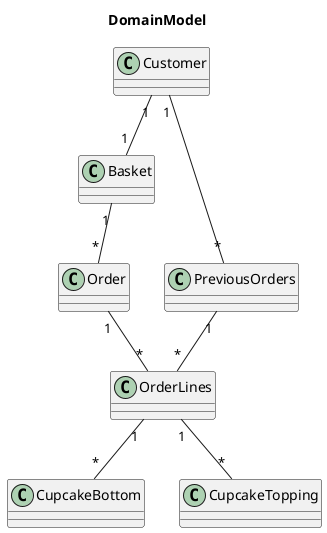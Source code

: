 @startuml
title DomainModel

Customer "1" -- "1" Basket
Basket "1" -- "*" Order
Order "1" -- "*" OrderLines

Customer "1" -- "*" PreviousOrders
PreviousOrders "1" -- "*" OrderLines

OrderLines "1" -- "*" CupcakeBottom
OrderLines "1" -- "*" CupcakeTopping




@enduml